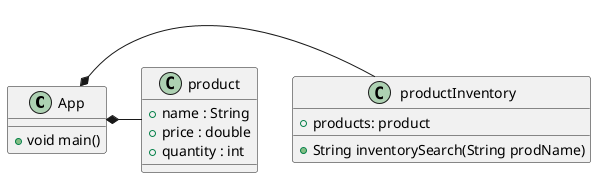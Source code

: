 @startuml
class App {
    +void main()
}

class product{
    +name : String
    +price : double
    +quantity : int
}

class productInventory {
    +products: product
    +String inventorySearch(String prodName)
}

App *- productInventory
App *- product
@enduml